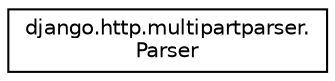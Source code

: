 digraph "Graphical Class Hierarchy"
{
 // LATEX_PDF_SIZE
  edge [fontname="Helvetica",fontsize="10",labelfontname="Helvetica",labelfontsize="10"];
  node [fontname="Helvetica",fontsize="10",shape=record];
  rankdir="LR";
  Node0 [label="django.http.multipartparser.\lParser",height=0.2,width=0.4,color="black", fillcolor="white", style="filled",URL="$da/df0/classdjango_1_1http_1_1multipartparser_1_1_parser.html",tooltip=" "];
}
